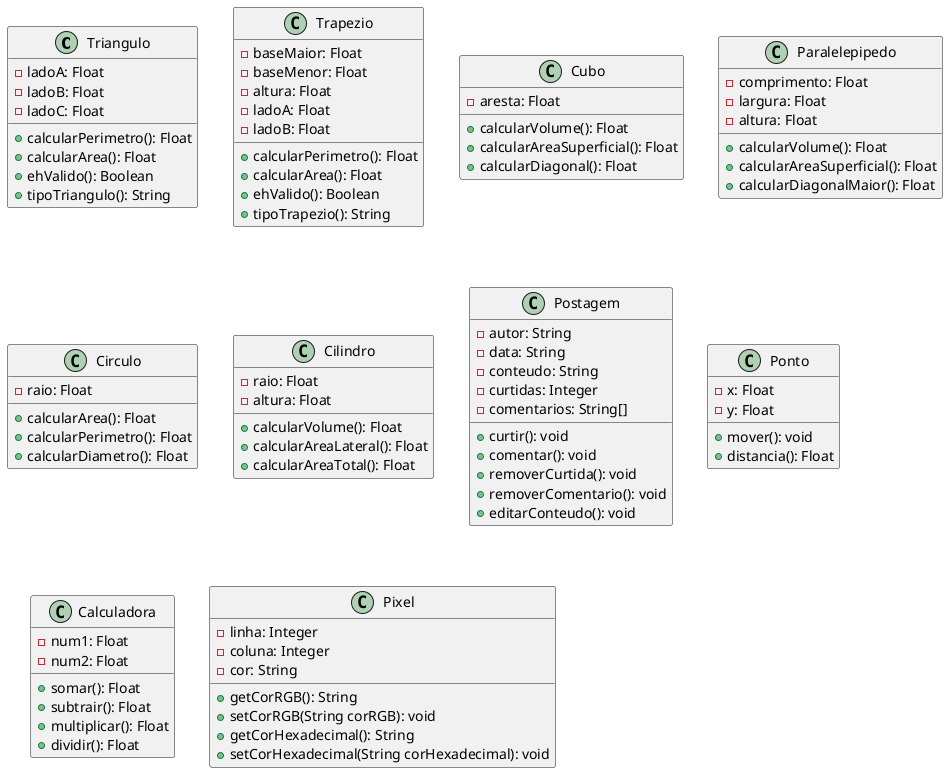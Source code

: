 @startuml
class Triangulo {
    - ladoA: Float
    - ladoB: Float
    - ladoC: Float

    + calcularPerimetro(): Float
    + calcularArea(): Float
    + ehValido(): Boolean
    + tipoTriangulo(): String
}

class Trapezio {
    - baseMaior: Float
    - baseMenor: Float
    - altura: Float
    - ladoA: Float
    - ladoB: Float

    + calcularPerimetro(): Float
    + calcularArea(): Float
    + ehValido(): Boolean
    + tipoTrapezio(): String
}

class Cubo {
    - aresta: Float

    + calcularVolume(): Float
    + calcularAreaSuperficial(): Float
    + calcularDiagonal(): Float
}

class Paralelepipedo {
    - comprimento: Float
    - largura: Float
    - altura: Float

    + calcularVolume(): Float
    + calcularAreaSuperficial(): Float
    + calcularDiagonalMaior(): Float
}

class Circulo {
    - raio: Float

    + calcularArea(): Float
    + calcularPerimetro(): Float
    + calcularDiametro(): Float
}

class Cilindro {
    - raio: Float
    - altura: Float

    + calcularVolume(): Float
    + calcularAreaLateral(): Float
    + calcularAreaTotal(): Float
}

class Postagem {
    - autor: String
    - data: String
    - conteudo: String
    - curtidas: Integer
    - comentarios: String[]

    + curtir(): void
    + comentar(): void
    + removerCurtida(): void
    + removerComentario(): void
    + editarConteudo(): void
}

class Ponto {
    - x: Float
    - y: Float

    + mover(): void
    + distancia(): Float
}

class Calculadora {
    - num1: Float
    - num2: Float

    + somar(): Float
    + subtrair(): Float
    + multiplicar(): Float
    + dividir(): Float

}

class Pixel {
    - linha: Integer
    - coluna: Integer
    - cor: String

    + getCorRGB(): String
    + setCorRGB(String corRGB): void
    + getCorHexadecimal(): String
    + setCorHexadecimal(String corHexadecimal): void
}
@enduml